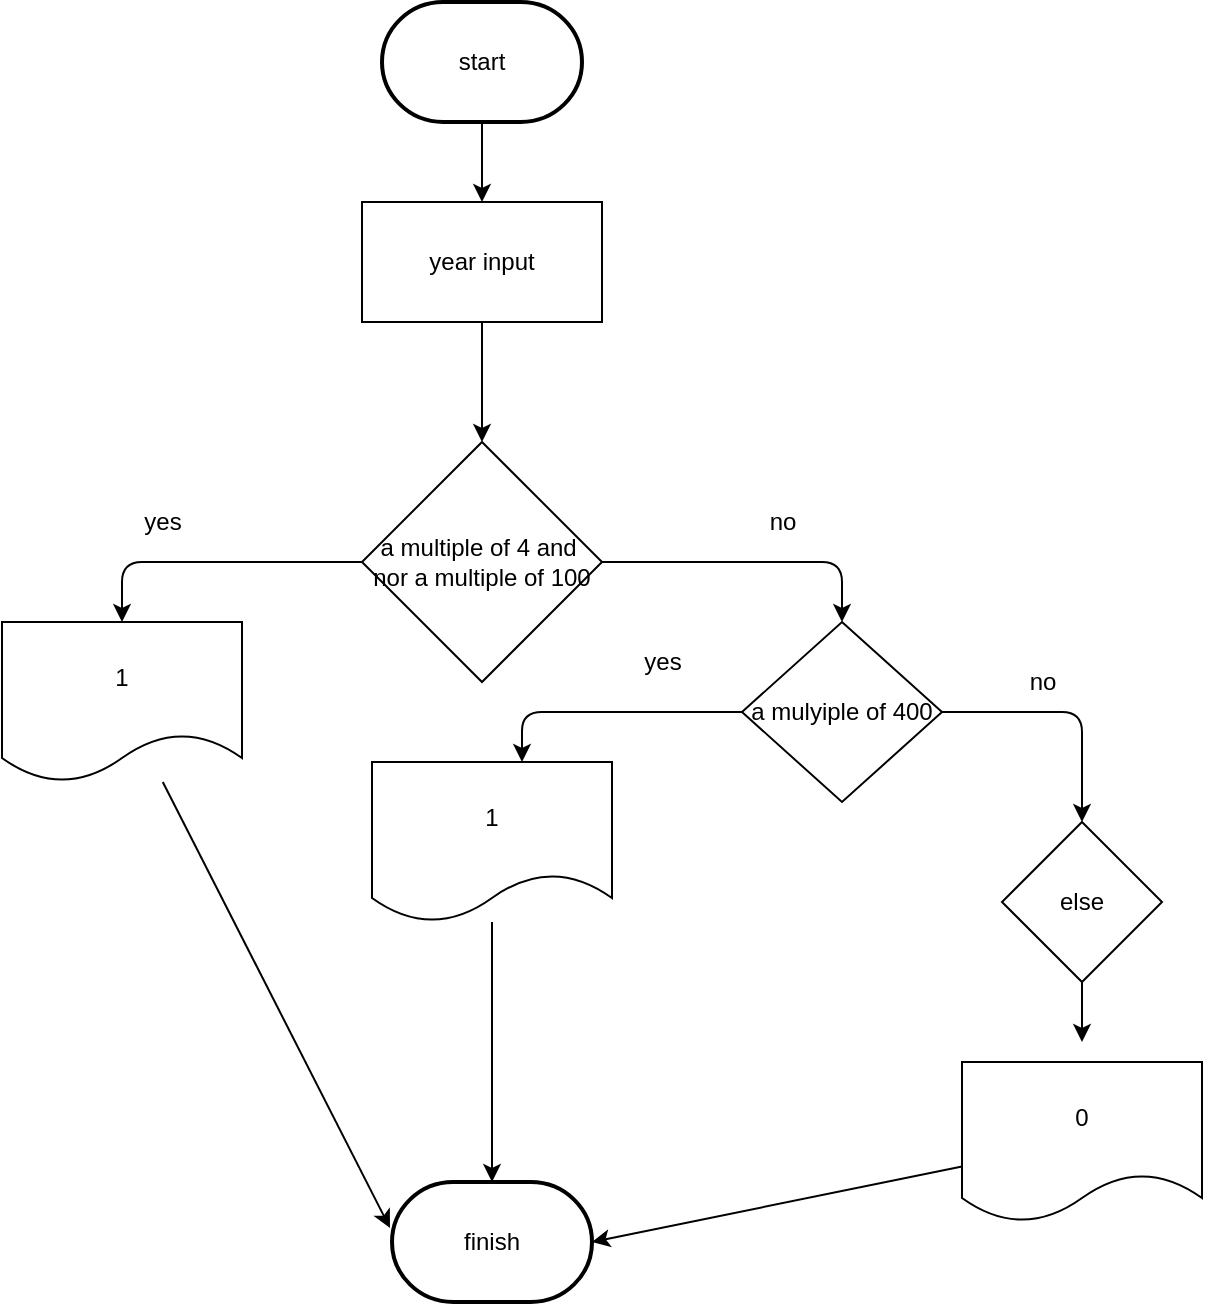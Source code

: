 <mxfile>
    <diagram id="TPe7ME86zk2KejeSCQ_U" name="Page-1">
        <mxGraphModel dx="1204" dy="642" grid="1" gridSize="10" guides="1" tooltips="1" connect="1" arrows="1" fold="1" page="1" pageScale="1" pageWidth="850" pageHeight="1100" math="0" shadow="0">
            <root>
                <mxCell id="0"/>
                <mxCell id="1" parent="0"/>
                <mxCell id="IBs-eTSiGj0zY48sm3EO-2" style="edgeStyle=orthogonalEdgeStyle;rounded=0;orthogonalLoop=1;jettySize=auto;html=1;" parent="1" source="IBs-eTSiGj0zY48sm3EO-1" edge="1">
                    <mxGeometry relative="1" as="geometry">
                        <mxPoint x="420" y="110" as="targetPoint"/>
                    </mxGeometry>
                </mxCell>
                <mxCell id="IBs-eTSiGj0zY48sm3EO-1" value="start" style="strokeWidth=2;html=1;shape=mxgraph.flowchart.terminator;whiteSpace=wrap;" parent="1" vertex="1">
                    <mxGeometry x="370" y="10" width="100" height="60" as="geometry"/>
                </mxCell>
                <mxCell id="IBs-eTSiGj0zY48sm3EO-8" style="edgeStyle=orthogonalEdgeStyle;rounded=0;orthogonalLoop=1;jettySize=auto;html=1;" parent="1" source="IBs-eTSiGj0zY48sm3EO-3" edge="1">
                    <mxGeometry relative="1" as="geometry">
                        <mxPoint x="420" y="230" as="targetPoint"/>
                    </mxGeometry>
                </mxCell>
                <mxCell id="IBs-eTSiGj0zY48sm3EO-3" value="year input" style="rounded=0;whiteSpace=wrap;html=1;" parent="1" vertex="1">
                    <mxGeometry x="360" y="110" width="120" height="60" as="geometry"/>
                </mxCell>
                <mxCell id="IBs-eTSiGj0zY48sm3EO-17" value="finish" style="strokeWidth=2;html=1;shape=mxgraph.flowchart.terminator;whiteSpace=wrap;" parent="1" vertex="1">
                    <mxGeometry x="375" y="600" width="100" height="60" as="geometry"/>
                </mxCell>
                <mxCell id="5" style="edgeStyle=none;html=1;" parent="1" source="2" edge="1">
                    <mxGeometry relative="1" as="geometry">
                        <mxPoint x="240" y="320" as="targetPoint"/>
                        <Array as="points">
                            <mxPoint x="240" y="290"/>
                        </Array>
                    </mxGeometry>
                </mxCell>
                <mxCell id="7" style="edgeStyle=none;html=1;" parent="1" source="2" edge="1">
                    <mxGeometry relative="1" as="geometry">
                        <mxPoint x="600" y="320" as="targetPoint"/>
                        <Array as="points">
                            <mxPoint x="600" y="290"/>
                        </Array>
                    </mxGeometry>
                </mxCell>
                <mxCell id="2" value="&lt;span&gt;a multiple of 4 and&amp;nbsp;&lt;/span&gt;&lt;br&gt;&lt;span&gt;nor a multiple of 100&lt;/span&gt;" style="rhombus;whiteSpace=wrap;html=1;" parent="1" vertex="1">
                    <mxGeometry x="360" y="230" width="120" height="120" as="geometry"/>
                </mxCell>
                <mxCell id="17" style="edgeStyle=none;html=1;entryX=-0.01;entryY=0.383;entryDx=0;entryDy=0;entryPerimeter=0;" parent="1" source="6" target="IBs-eTSiGj0zY48sm3EO-17" edge="1">
                    <mxGeometry relative="1" as="geometry"/>
                </mxCell>
                <mxCell id="6" value="1" style="shape=document;whiteSpace=wrap;html=1;boundedLbl=1;" parent="1" vertex="1">
                    <mxGeometry x="180" y="320" width="120" height="80" as="geometry"/>
                </mxCell>
                <mxCell id="9" style="edgeStyle=none;html=1;" parent="1" source="8" edge="1">
                    <mxGeometry relative="1" as="geometry">
                        <mxPoint x="440" y="390" as="targetPoint"/>
                        <Array as="points">
                            <mxPoint x="440" y="365"/>
                        </Array>
                    </mxGeometry>
                </mxCell>
                <mxCell id="11" style="edgeStyle=none;html=1;" parent="1" source="8" edge="1">
                    <mxGeometry relative="1" as="geometry">
                        <mxPoint x="720" y="420" as="targetPoint"/>
                        <Array as="points">
                            <mxPoint x="720" y="365"/>
                        </Array>
                    </mxGeometry>
                </mxCell>
                <mxCell id="8" value="a mulyiple of 400" style="rhombus;whiteSpace=wrap;html=1;" parent="1" vertex="1">
                    <mxGeometry x="550" y="320" width="100" height="90" as="geometry"/>
                </mxCell>
                <mxCell id="16" style="edgeStyle=none;html=1;entryX=0.5;entryY=0;entryDx=0;entryDy=0;entryPerimeter=0;" parent="1" source="10" target="IBs-eTSiGj0zY48sm3EO-17" edge="1">
                    <mxGeometry relative="1" as="geometry"/>
                </mxCell>
                <mxCell id="10" value="1" style="shape=document;whiteSpace=wrap;html=1;boundedLbl=1;" parent="1" vertex="1">
                    <mxGeometry x="365" y="390" width="120" height="80" as="geometry"/>
                </mxCell>
                <mxCell id="13" style="edgeStyle=none;html=1;" parent="1" source="12" edge="1">
                    <mxGeometry relative="1" as="geometry">
                        <mxPoint x="720" y="530" as="targetPoint"/>
                    </mxGeometry>
                </mxCell>
                <mxCell id="12" value="else" style="rhombus;whiteSpace=wrap;html=1;" parent="1" vertex="1">
                    <mxGeometry x="680" y="420" width="80" height="80" as="geometry"/>
                </mxCell>
                <mxCell id="15" style="edgeStyle=none;html=1;entryX=1;entryY=0.5;entryDx=0;entryDy=0;entryPerimeter=0;" parent="1" source="14" target="IBs-eTSiGj0zY48sm3EO-17" edge="1">
                    <mxGeometry relative="1" as="geometry"/>
                </mxCell>
                <mxCell id="14" value="0" style="shape=document;whiteSpace=wrap;html=1;boundedLbl=1;" parent="1" vertex="1">
                    <mxGeometry x="660" y="540" width="120" height="80" as="geometry"/>
                </mxCell>
                <mxCell id="18" value="yes" style="text;html=1;align=center;verticalAlign=middle;resizable=0;points=[];autosize=1;strokeColor=none;fillColor=none;" vertex="1" parent="1">
                    <mxGeometry x="245" y="260" width="30" height="20" as="geometry"/>
                </mxCell>
                <mxCell id="19" value="no" style="text;html=1;align=center;verticalAlign=middle;resizable=0;points=[];autosize=1;strokeColor=none;fillColor=none;" vertex="1" parent="1">
                    <mxGeometry x="555" y="260" width="30" height="20" as="geometry"/>
                </mxCell>
                <mxCell id="20" value="yes" style="text;html=1;align=center;verticalAlign=middle;resizable=0;points=[];autosize=1;strokeColor=none;fillColor=none;" vertex="1" parent="1">
                    <mxGeometry x="495" y="330" width="30" height="20" as="geometry"/>
                </mxCell>
                <mxCell id="21" value="no" style="text;html=1;align=center;verticalAlign=middle;resizable=0;points=[];autosize=1;strokeColor=none;fillColor=none;" vertex="1" parent="1">
                    <mxGeometry x="685" y="340" width="30" height="20" as="geometry"/>
                </mxCell>
            </root>
        </mxGraphModel>
    </diagram>
</mxfile>